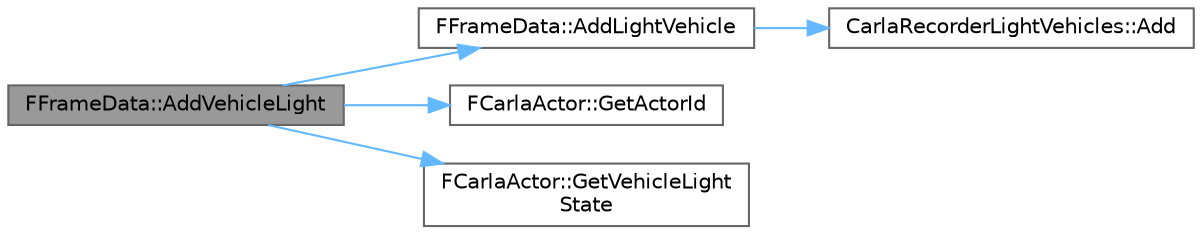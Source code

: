 digraph "FFrameData::AddVehicleLight"
{
 // INTERACTIVE_SVG=YES
 // LATEX_PDF_SIZE
  bgcolor="transparent";
  edge [fontname=Helvetica,fontsize=10,labelfontname=Helvetica,labelfontsize=10];
  node [fontname=Helvetica,fontsize=10,shape=box,height=0.2,width=0.4];
  rankdir="LR";
  Node1 [id="Node000001",label="FFrameData::AddVehicleLight",height=0.2,width=0.4,color="gray40", fillcolor="grey60", style="filled", fontcolor="black",tooltip=" "];
  Node1 -> Node2 [id="edge1_Node000001_Node000002",color="steelblue1",style="solid",tooltip=" "];
  Node2 [id="Node000002",label="FFrameData::AddLightVehicle",height=0.2,width=0.4,color="grey40", fillcolor="white", style="filled",URL="$de/db4/classFFrameData.html#a5dc98f72b028d56b437728dc5040ba36",tooltip=" "];
  Node2 -> Node3 [id="edge2_Node000002_Node000003",color="steelblue1",style="solid",tooltip=" "];
  Node3 [id="Node000003",label="CarlaRecorderLightVehicles::Add",height=0.2,width=0.4,color="grey40", fillcolor="white", style="filled",URL="$df/d7b/structCarlaRecorderLightVehicles.html#af272784eb797069800c461de613fddcb",tooltip=" "];
  Node1 -> Node4 [id="edge3_Node000001_Node000004",color="steelblue1",style="solid",tooltip=" "];
  Node4 [id="Node000004",label="FCarlaActor::GetActorId",height=0.2,width=0.4,color="grey40", fillcolor="white", style="filled",URL="$dc/dde/classFCarlaActor.html#aca3d1a4bfcb5e0ae1974b7206933d665",tooltip=" "];
  Node1 -> Node5 [id="edge4_Node000001_Node000005",color="steelblue1",style="solid",tooltip=" "];
  Node5 [id="Node000005",label="FCarlaActor::GetVehicleLight\lState",height=0.2,width=0.4,color="grey40", fillcolor="white", style="filled",URL="$dc/dde/classFCarlaActor.html#a83bd505a259f4008d96503a9ec6e4e63",tooltip=" "];
}
